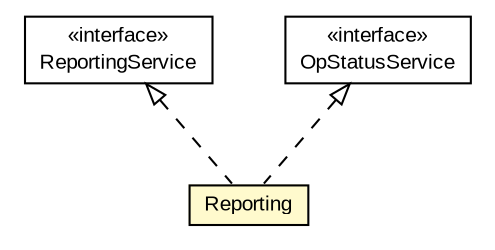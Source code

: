 #!/usr/local/bin/dot
#
# Class diagram 
# Generated by UMLGraph version R5_6-24-gf6e263 (http://www.umlgraph.org/)
#

digraph G {
	edge [fontname="arial",fontsize=10,labelfontname="arial",labelfontsize=10];
	node [fontname="arial",fontsize=10,shape=plaintext];
	nodesep=0.25;
	ranksep=0.5;
	// org.miloss.fgsms.services.interfaces.reportingservice.ReportingService
	c988808 [label=<<table title="org.miloss.fgsms.services.interfaces.reportingservice.ReportingService" border="0" cellborder="1" cellspacing="0" cellpadding="2" port="p" href="../../interfaces/reportingservice/ReportingService.html">
		<tr><td><table border="0" cellspacing="0" cellpadding="1">
<tr><td align="center" balign="center"> &#171;interface&#187; </td></tr>
<tr><td align="center" balign="center"> ReportingService </td></tr>
		</table></td></tr>
		</table>>, URL="../../interfaces/reportingservice/ReportingService.html", fontname="arial", fontcolor="black", fontsize=10.0];
	// org.miloss.fgsms.services.interfaces.status.OpStatusService
	c988838 [label=<<table title="org.miloss.fgsms.services.interfaces.status.OpStatusService" border="0" cellborder="1" cellspacing="0" cellpadding="2" port="p" href="../../interfaces/status/OpStatusService.html">
		<tr><td><table border="0" cellspacing="0" cellpadding="1">
<tr><td align="center" balign="center"> &#171;interface&#187; </td></tr>
<tr><td align="center" balign="center"> OpStatusService </td></tr>
		</table></td></tr>
		</table>>, URL="../../interfaces/status/OpStatusService.html", fontname="arial", fontcolor="black", fontsize=10.0];
	// org.miloss.fgsms.services.rs.impl.Reporting
	c989177 [label=<<table title="org.miloss.fgsms.services.rs.impl.Reporting" border="0" cellborder="1" cellspacing="0" cellpadding="2" port="p" bgcolor="lemonChiffon" href="./Reporting.html">
		<tr><td><table border="0" cellspacing="0" cellpadding="1">
<tr><td align="center" balign="center"> Reporting </td></tr>
		</table></td></tr>
		</table>>, URL="./Reporting.html", fontname="arial", fontcolor="black", fontsize=10.0];
	//org.miloss.fgsms.services.rs.impl.Reporting implements org.miloss.fgsms.services.interfaces.reportingservice.ReportingService
	c988808:p -> c989177:p [dir=back,arrowtail=empty,style=dashed];
	//org.miloss.fgsms.services.rs.impl.Reporting implements org.miloss.fgsms.services.interfaces.status.OpStatusService
	c988838:p -> c989177:p [dir=back,arrowtail=empty,style=dashed];
}

